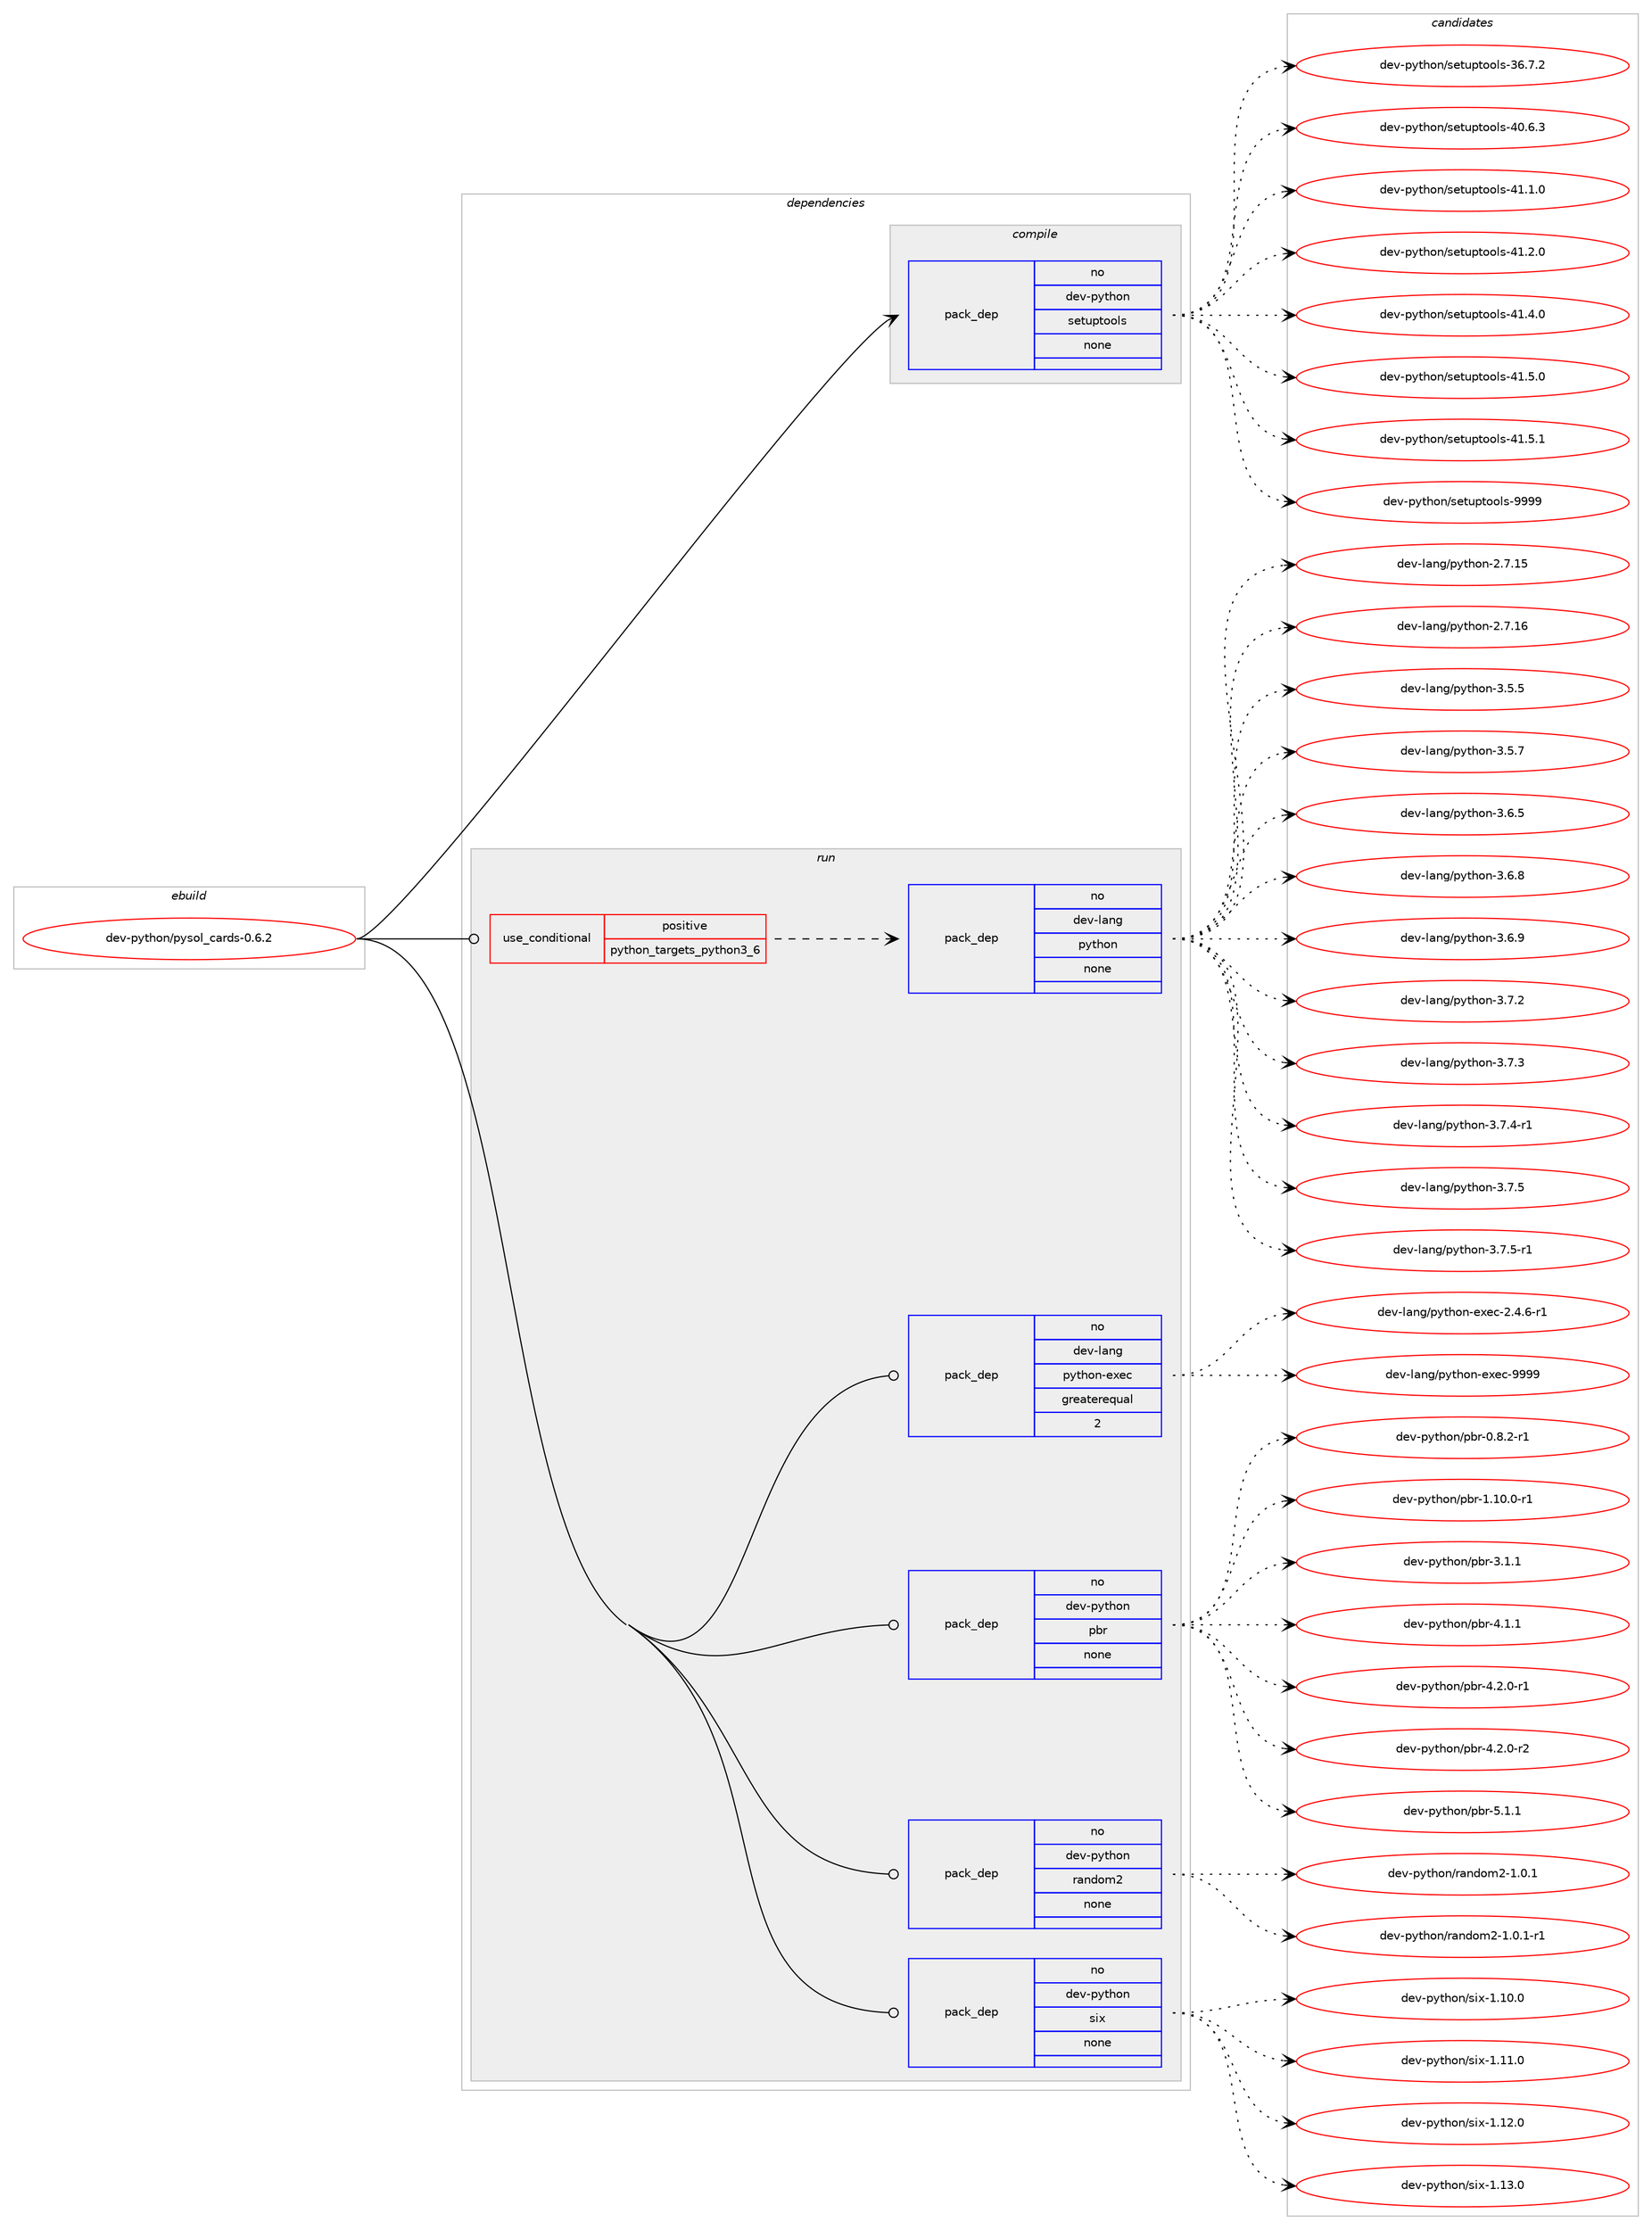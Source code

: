digraph prolog {

# *************
# Graph options
# *************

newrank=true;
concentrate=true;
compound=true;
graph [rankdir=LR,fontname=Helvetica,fontsize=10,ranksep=1.5];#, ranksep=2.5, nodesep=0.2];
edge  [arrowhead=vee];
node  [fontname=Helvetica,fontsize=10];

# **********
# The ebuild
# **********

subgraph cluster_leftcol {
color=gray;
rank=same;
label=<<i>ebuild</i>>;
id [label="dev-python/pysol_cards-0.6.2", color=red, width=4, href="../dev-python/pysol_cards-0.6.2.svg"];
}

# ****************
# The dependencies
# ****************

subgraph cluster_midcol {
color=gray;
label=<<i>dependencies</i>>;
subgraph cluster_compile {
fillcolor="#eeeeee";
style=filled;
label=<<i>compile</i>>;
subgraph pack470124 {
dependency628824 [label=<<TABLE BORDER="0" CELLBORDER="1" CELLSPACING="0" CELLPADDING="4" WIDTH="220"><TR><TD ROWSPAN="6" CELLPADDING="30">pack_dep</TD></TR><TR><TD WIDTH="110">no</TD></TR><TR><TD>dev-python</TD></TR><TR><TD>setuptools</TD></TR><TR><TD>none</TD></TR><TR><TD></TD></TR></TABLE>>, shape=none, color=blue];
}
id:e -> dependency628824:w [weight=20,style="solid",arrowhead="vee"];
}
subgraph cluster_compileandrun {
fillcolor="#eeeeee";
style=filled;
label=<<i>compile and run</i>>;
}
subgraph cluster_run {
fillcolor="#eeeeee";
style=filled;
label=<<i>run</i>>;
subgraph cond146835 {
dependency628825 [label=<<TABLE BORDER="0" CELLBORDER="1" CELLSPACING="0" CELLPADDING="4"><TR><TD ROWSPAN="3" CELLPADDING="10">use_conditional</TD></TR><TR><TD>positive</TD></TR><TR><TD>python_targets_python3_6</TD></TR></TABLE>>, shape=none, color=red];
subgraph pack470125 {
dependency628826 [label=<<TABLE BORDER="0" CELLBORDER="1" CELLSPACING="0" CELLPADDING="4" WIDTH="220"><TR><TD ROWSPAN="6" CELLPADDING="30">pack_dep</TD></TR><TR><TD WIDTH="110">no</TD></TR><TR><TD>dev-lang</TD></TR><TR><TD>python</TD></TR><TR><TD>none</TD></TR><TR><TD></TD></TR></TABLE>>, shape=none, color=blue];
}
dependency628825:e -> dependency628826:w [weight=20,style="dashed",arrowhead="vee"];
}
id:e -> dependency628825:w [weight=20,style="solid",arrowhead="odot"];
subgraph pack470126 {
dependency628827 [label=<<TABLE BORDER="0" CELLBORDER="1" CELLSPACING="0" CELLPADDING="4" WIDTH="220"><TR><TD ROWSPAN="6" CELLPADDING="30">pack_dep</TD></TR><TR><TD WIDTH="110">no</TD></TR><TR><TD>dev-lang</TD></TR><TR><TD>python-exec</TD></TR><TR><TD>greaterequal</TD></TR><TR><TD>2</TD></TR></TABLE>>, shape=none, color=blue];
}
id:e -> dependency628827:w [weight=20,style="solid",arrowhead="odot"];
subgraph pack470127 {
dependency628828 [label=<<TABLE BORDER="0" CELLBORDER="1" CELLSPACING="0" CELLPADDING="4" WIDTH="220"><TR><TD ROWSPAN="6" CELLPADDING="30">pack_dep</TD></TR><TR><TD WIDTH="110">no</TD></TR><TR><TD>dev-python</TD></TR><TR><TD>pbr</TD></TR><TR><TD>none</TD></TR><TR><TD></TD></TR></TABLE>>, shape=none, color=blue];
}
id:e -> dependency628828:w [weight=20,style="solid",arrowhead="odot"];
subgraph pack470128 {
dependency628829 [label=<<TABLE BORDER="0" CELLBORDER="1" CELLSPACING="0" CELLPADDING="4" WIDTH="220"><TR><TD ROWSPAN="6" CELLPADDING="30">pack_dep</TD></TR><TR><TD WIDTH="110">no</TD></TR><TR><TD>dev-python</TD></TR><TR><TD>random2</TD></TR><TR><TD>none</TD></TR><TR><TD></TD></TR></TABLE>>, shape=none, color=blue];
}
id:e -> dependency628829:w [weight=20,style="solid",arrowhead="odot"];
subgraph pack470129 {
dependency628830 [label=<<TABLE BORDER="0" CELLBORDER="1" CELLSPACING="0" CELLPADDING="4" WIDTH="220"><TR><TD ROWSPAN="6" CELLPADDING="30">pack_dep</TD></TR><TR><TD WIDTH="110">no</TD></TR><TR><TD>dev-python</TD></TR><TR><TD>six</TD></TR><TR><TD>none</TD></TR><TR><TD></TD></TR></TABLE>>, shape=none, color=blue];
}
id:e -> dependency628830:w [weight=20,style="solid",arrowhead="odot"];
}
}

# **************
# The candidates
# **************

subgraph cluster_choices {
rank=same;
color=gray;
label=<<i>candidates</i>>;

subgraph choice470124 {
color=black;
nodesep=1;
choice100101118451121211161041111104711510111611711211611111110811545515446554650 [label="dev-python/setuptools-36.7.2", color=red, width=4,href="../dev-python/setuptools-36.7.2.svg"];
choice100101118451121211161041111104711510111611711211611111110811545524846544651 [label="dev-python/setuptools-40.6.3", color=red, width=4,href="../dev-python/setuptools-40.6.3.svg"];
choice100101118451121211161041111104711510111611711211611111110811545524946494648 [label="dev-python/setuptools-41.1.0", color=red, width=4,href="../dev-python/setuptools-41.1.0.svg"];
choice100101118451121211161041111104711510111611711211611111110811545524946504648 [label="dev-python/setuptools-41.2.0", color=red, width=4,href="../dev-python/setuptools-41.2.0.svg"];
choice100101118451121211161041111104711510111611711211611111110811545524946524648 [label="dev-python/setuptools-41.4.0", color=red, width=4,href="../dev-python/setuptools-41.4.0.svg"];
choice100101118451121211161041111104711510111611711211611111110811545524946534648 [label="dev-python/setuptools-41.5.0", color=red, width=4,href="../dev-python/setuptools-41.5.0.svg"];
choice100101118451121211161041111104711510111611711211611111110811545524946534649 [label="dev-python/setuptools-41.5.1", color=red, width=4,href="../dev-python/setuptools-41.5.1.svg"];
choice10010111845112121116104111110471151011161171121161111111081154557575757 [label="dev-python/setuptools-9999", color=red, width=4,href="../dev-python/setuptools-9999.svg"];
dependency628824:e -> choice100101118451121211161041111104711510111611711211611111110811545515446554650:w [style=dotted,weight="100"];
dependency628824:e -> choice100101118451121211161041111104711510111611711211611111110811545524846544651:w [style=dotted,weight="100"];
dependency628824:e -> choice100101118451121211161041111104711510111611711211611111110811545524946494648:w [style=dotted,weight="100"];
dependency628824:e -> choice100101118451121211161041111104711510111611711211611111110811545524946504648:w [style=dotted,weight="100"];
dependency628824:e -> choice100101118451121211161041111104711510111611711211611111110811545524946524648:w [style=dotted,weight="100"];
dependency628824:e -> choice100101118451121211161041111104711510111611711211611111110811545524946534648:w [style=dotted,weight="100"];
dependency628824:e -> choice100101118451121211161041111104711510111611711211611111110811545524946534649:w [style=dotted,weight="100"];
dependency628824:e -> choice10010111845112121116104111110471151011161171121161111111081154557575757:w [style=dotted,weight="100"];
}
subgraph choice470125 {
color=black;
nodesep=1;
choice10010111845108971101034711212111610411111045504655464953 [label="dev-lang/python-2.7.15", color=red, width=4,href="../dev-lang/python-2.7.15.svg"];
choice10010111845108971101034711212111610411111045504655464954 [label="dev-lang/python-2.7.16", color=red, width=4,href="../dev-lang/python-2.7.16.svg"];
choice100101118451089711010347112121116104111110455146534653 [label="dev-lang/python-3.5.5", color=red, width=4,href="../dev-lang/python-3.5.5.svg"];
choice100101118451089711010347112121116104111110455146534655 [label="dev-lang/python-3.5.7", color=red, width=4,href="../dev-lang/python-3.5.7.svg"];
choice100101118451089711010347112121116104111110455146544653 [label="dev-lang/python-3.6.5", color=red, width=4,href="../dev-lang/python-3.6.5.svg"];
choice100101118451089711010347112121116104111110455146544656 [label="dev-lang/python-3.6.8", color=red, width=4,href="../dev-lang/python-3.6.8.svg"];
choice100101118451089711010347112121116104111110455146544657 [label="dev-lang/python-3.6.9", color=red, width=4,href="../dev-lang/python-3.6.9.svg"];
choice100101118451089711010347112121116104111110455146554650 [label="dev-lang/python-3.7.2", color=red, width=4,href="../dev-lang/python-3.7.2.svg"];
choice100101118451089711010347112121116104111110455146554651 [label="dev-lang/python-3.7.3", color=red, width=4,href="../dev-lang/python-3.7.3.svg"];
choice1001011184510897110103471121211161041111104551465546524511449 [label="dev-lang/python-3.7.4-r1", color=red, width=4,href="../dev-lang/python-3.7.4-r1.svg"];
choice100101118451089711010347112121116104111110455146554653 [label="dev-lang/python-3.7.5", color=red, width=4,href="../dev-lang/python-3.7.5.svg"];
choice1001011184510897110103471121211161041111104551465546534511449 [label="dev-lang/python-3.7.5-r1", color=red, width=4,href="../dev-lang/python-3.7.5-r1.svg"];
dependency628826:e -> choice10010111845108971101034711212111610411111045504655464953:w [style=dotted,weight="100"];
dependency628826:e -> choice10010111845108971101034711212111610411111045504655464954:w [style=dotted,weight="100"];
dependency628826:e -> choice100101118451089711010347112121116104111110455146534653:w [style=dotted,weight="100"];
dependency628826:e -> choice100101118451089711010347112121116104111110455146534655:w [style=dotted,weight="100"];
dependency628826:e -> choice100101118451089711010347112121116104111110455146544653:w [style=dotted,weight="100"];
dependency628826:e -> choice100101118451089711010347112121116104111110455146544656:w [style=dotted,weight="100"];
dependency628826:e -> choice100101118451089711010347112121116104111110455146544657:w [style=dotted,weight="100"];
dependency628826:e -> choice100101118451089711010347112121116104111110455146554650:w [style=dotted,weight="100"];
dependency628826:e -> choice100101118451089711010347112121116104111110455146554651:w [style=dotted,weight="100"];
dependency628826:e -> choice1001011184510897110103471121211161041111104551465546524511449:w [style=dotted,weight="100"];
dependency628826:e -> choice100101118451089711010347112121116104111110455146554653:w [style=dotted,weight="100"];
dependency628826:e -> choice1001011184510897110103471121211161041111104551465546534511449:w [style=dotted,weight="100"];
}
subgraph choice470126 {
color=black;
nodesep=1;
choice10010111845108971101034711212111610411111045101120101994550465246544511449 [label="dev-lang/python-exec-2.4.6-r1", color=red, width=4,href="../dev-lang/python-exec-2.4.6-r1.svg"];
choice10010111845108971101034711212111610411111045101120101994557575757 [label="dev-lang/python-exec-9999", color=red, width=4,href="../dev-lang/python-exec-9999.svg"];
dependency628827:e -> choice10010111845108971101034711212111610411111045101120101994550465246544511449:w [style=dotted,weight="100"];
dependency628827:e -> choice10010111845108971101034711212111610411111045101120101994557575757:w [style=dotted,weight="100"];
}
subgraph choice470127 {
color=black;
nodesep=1;
choice1001011184511212111610411111047112981144548465646504511449 [label="dev-python/pbr-0.8.2-r1", color=red, width=4,href="../dev-python/pbr-0.8.2-r1.svg"];
choice100101118451121211161041111104711298114454946494846484511449 [label="dev-python/pbr-1.10.0-r1", color=red, width=4,href="../dev-python/pbr-1.10.0-r1.svg"];
choice100101118451121211161041111104711298114455146494649 [label="dev-python/pbr-3.1.1", color=red, width=4,href="../dev-python/pbr-3.1.1.svg"];
choice100101118451121211161041111104711298114455246494649 [label="dev-python/pbr-4.1.1", color=red, width=4,href="../dev-python/pbr-4.1.1.svg"];
choice1001011184511212111610411111047112981144552465046484511449 [label="dev-python/pbr-4.2.0-r1", color=red, width=4,href="../dev-python/pbr-4.2.0-r1.svg"];
choice1001011184511212111610411111047112981144552465046484511450 [label="dev-python/pbr-4.2.0-r2", color=red, width=4,href="../dev-python/pbr-4.2.0-r2.svg"];
choice100101118451121211161041111104711298114455346494649 [label="dev-python/pbr-5.1.1", color=red, width=4,href="../dev-python/pbr-5.1.1.svg"];
dependency628828:e -> choice1001011184511212111610411111047112981144548465646504511449:w [style=dotted,weight="100"];
dependency628828:e -> choice100101118451121211161041111104711298114454946494846484511449:w [style=dotted,weight="100"];
dependency628828:e -> choice100101118451121211161041111104711298114455146494649:w [style=dotted,weight="100"];
dependency628828:e -> choice100101118451121211161041111104711298114455246494649:w [style=dotted,weight="100"];
dependency628828:e -> choice1001011184511212111610411111047112981144552465046484511449:w [style=dotted,weight="100"];
dependency628828:e -> choice1001011184511212111610411111047112981144552465046484511450:w [style=dotted,weight="100"];
dependency628828:e -> choice100101118451121211161041111104711298114455346494649:w [style=dotted,weight="100"];
}
subgraph choice470128 {
color=black;
nodesep=1;
choice10010111845112121116104111110471149711010011110950454946484649 [label="dev-python/random2-1.0.1", color=red, width=4,href="../dev-python/random2-1.0.1.svg"];
choice100101118451121211161041111104711497110100111109504549464846494511449 [label="dev-python/random2-1.0.1-r1", color=red, width=4,href="../dev-python/random2-1.0.1-r1.svg"];
dependency628829:e -> choice10010111845112121116104111110471149711010011110950454946484649:w [style=dotted,weight="100"];
dependency628829:e -> choice100101118451121211161041111104711497110100111109504549464846494511449:w [style=dotted,weight="100"];
}
subgraph choice470129 {
color=black;
nodesep=1;
choice100101118451121211161041111104711510512045494649484648 [label="dev-python/six-1.10.0", color=red, width=4,href="../dev-python/six-1.10.0.svg"];
choice100101118451121211161041111104711510512045494649494648 [label="dev-python/six-1.11.0", color=red, width=4,href="../dev-python/six-1.11.0.svg"];
choice100101118451121211161041111104711510512045494649504648 [label="dev-python/six-1.12.0", color=red, width=4,href="../dev-python/six-1.12.0.svg"];
choice100101118451121211161041111104711510512045494649514648 [label="dev-python/six-1.13.0", color=red, width=4,href="../dev-python/six-1.13.0.svg"];
dependency628830:e -> choice100101118451121211161041111104711510512045494649484648:w [style=dotted,weight="100"];
dependency628830:e -> choice100101118451121211161041111104711510512045494649494648:w [style=dotted,weight="100"];
dependency628830:e -> choice100101118451121211161041111104711510512045494649504648:w [style=dotted,weight="100"];
dependency628830:e -> choice100101118451121211161041111104711510512045494649514648:w [style=dotted,weight="100"];
}
}

}
